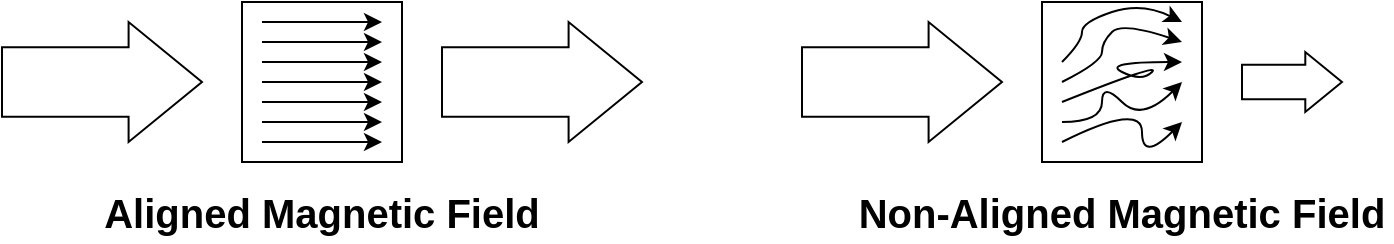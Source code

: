 <mxfile>
    <diagram id="mIpJlHQWGAj1kfOTWU0R" name="Page-1">
        <mxGraphModel dx="1136" dy="1198" grid="1" gridSize="10" guides="1" tooltips="1" connect="1" arrows="1" fold="1" page="1" pageScale="1" pageWidth="1100" pageHeight="850" math="0" shadow="0">
            <root>
                <mxCell id="0"/>
                <mxCell id="1" parent="0"/>
                <mxCell id="2" value="" style="rounded=0;whiteSpace=wrap;html=1;" vertex="1" parent="1">
                    <mxGeometry x="200" y="200" width="80" height="80" as="geometry"/>
                </mxCell>
                <mxCell id="3" value="" style="rounded=0;whiteSpace=wrap;html=1;" vertex="1" parent="1">
                    <mxGeometry x="600" y="200" width="80" height="80" as="geometry"/>
                </mxCell>
                <mxCell id="5" value="" style="shape=singleArrow;whiteSpace=wrap;html=1;arrowWidth=0.578;arrowSize=0.367;" vertex="1" parent="1">
                    <mxGeometry x="80" y="210" width="100" height="60" as="geometry"/>
                </mxCell>
                <mxCell id="6" value="" style="shape=singleArrow;whiteSpace=wrap;html=1;arrowWidth=0.578;arrowSize=0.367;" vertex="1" parent="1">
                    <mxGeometry x="300" y="210" width="100" height="60" as="geometry"/>
                </mxCell>
                <mxCell id="7" value="" style="endArrow=classic;html=1;entryX=0.875;entryY=0.25;entryDx=0;entryDy=0;entryPerimeter=0;" edge="1" parent="1" target="2">
                    <mxGeometry width="50" height="50" relative="1" as="geometry">
                        <mxPoint x="210" y="220" as="sourcePoint"/>
                        <mxPoint x="330" y="270" as="targetPoint"/>
                    </mxGeometry>
                </mxCell>
                <mxCell id="8" value="" style="endArrow=classic;html=1;" edge="1" parent="1">
                    <mxGeometry width="50" height="50" relative="1" as="geometry">
                        <mxPoint x="210" y="230" as="sourcePoint"/>
                        <mxPoint x="270" y="230" as="targetPoint"/>
                    </mxGeometry>
                </mxCell>
                <mxCell id="9" value="" style="endArrow=classic;html=1;exitX=0.125;exitY=0.5;exitDx=0;exitDy=0;entryX=0.875;entryY=0.5;entryDx=0;entryDy=0;exitPerimeter=0;entryPerimeter=0;" edge="1" parent="1" source="2" target="2">
                    <mxGeometry width="50" height="50" relative="1" as="geometry">
                        <mxPoint x="220" y="240" as="sourcePoint"/>
                        <mxPoint x="300" y="240" as="targetPoint"/>
                    </mxGeometry>
                </mxCell>
                <mxCell id="10" value="" style="endArrow=classic;html=1;exitX=0.125;exitY=0.625;exitDx=0;exitDy=0;exitPerimeter=0;" edge="1" parent="1" source="2">
                    <mxGeometry width="50" height="50" relative="1" as="geometry">
                        <mxPoint x="230" y="250" as="sourcePoint"/>
                        <mxPoint x="270" y="250" as="targetPoint"/>
                    </mxGeometry>
                </mxCell>
                <mxCell id="11" value="" style="endArrow=classic;html=1;exitX=0.125;exitY=0.75;exitDx=0;exitDy=0;entryX=0.875;entryY=0.75;entryDx=0;entryDy=0;entryPerimeter=0;exitPerimeter=0;" edge="1" parent="1" source="2" target="2">
                    <mxGeometry width="50" height="50" relative="1" as="geometry">
                        <mxPoint x="240" y="260" as="sourcePoint"/>
                        <mxPoint x="320" y="260" as="targetPoint"/>
                    </mxGeometry>
                </mxCell>
                <mxCell id="12" value="" style="endArrow=classic;html=1;exitX=0.125;exitY=0.875;exitDx=0;exitDy=0;exitPerimeter=0;" edge="1" parent="1" source="2">
                    <mxGeometry width="50" height="50" relative="1" as="geometry">
                        <mxPoint x="220" y="270" as="sourcePoint"/>
                        <mxPoint x="270" y="270" as="targetPoint"/>
                    </mxGeometry>
                </mxCell>
                <mxCell id="13" value="" style="endArrow=classic;html=1;exitX=0.125;exitY=0.125;exitDx=0;exitDy=0;entryX=0.875;entryY=0.125;entryDx=0;entryDy=0;entryPerimeter=0;exitPerimeter=0;" edge="1" parent="1" source="2" target="2">
                    <mxGeometry width="50" height="50" relative="1" as="geometry">
                        <mxPoint x="230" y="280" as="sourcePoint"/>
                        <mxPoint x="290" y="280" as="targetPoint"/>
                    </mxGeometry>
                </mxCell>
                <mxCell id="14" value="&lt;font style=&quot;font-size: 20px&quot;&gt;&lt;b&gt;Aligned Magnetic Field&lt;/b&gt;&lt;/font&gt;" style="text;html=1;strokeColor=none;fillColor=none;align=center;verticalAlign=middle;whiteSpace=wrap;rounded=0;" vertex="1" parent="1">
                    <mxGeometry x="125" y="290" width="230" height="30" as="geometry"/>
                </mxCell>
                <mxCell id="15" value="" style="shape=singleArrow;whiteSpace=wrap;html=1;arrowWidth=0.578;arrowSize=0.367;" vertex="1" parent="1">
                    <mxGeometry x="480" y="210" width="100" height="60" as="geometry"/>
                </mxCell>
                <mxCell id="16" value="" style="shape=singleArrow;whiteSpace=wrap;html=1;arrowWidth=0.578;arrowSize=0.367;" vertex="1" parent="1">
                    <mxGeometry x="700" y="225" width="50" height="30" as="geometry"/>
                </mxCell>
                <mxCell id="18" value="" style="curved=1;endArrow=classic;html=1;fontSize=20;exitX=0.125;exitY=0.5;exitDx=0;exitDy=0;exitPerimeter=0;entryX=0.875;entryY=0.25;entryDx=0;entryDy=0;entryPerimeter=0;" edge="1" parent="1" source="3" target="3">
                    <mxGeometry width="50" height="50" relative="1" as="geometry">
                        <mxPoint x="610" y="260" as="sourcePoint"/>
                        <mxPoint x="660" y="210" as="targetPoint"/>
                        <Array as="points">
                            <mxPoint x="630" y="230"/>
                            <mxPoint x="630" y="220"/>
                            <mxPoint x="640" y="210"/>
                        </Array>
                    </mxGeometry>
                </mxCell>
                <mxCell id="19" value="" style="curved=1;endArrow=classic;html=1;fontSize=20;exitX=0.125;exitY=0.625;exitDx=0;exitDy=0;exitPerimeter=0;entryX=0.875;entryY=0.375;entryDx=0;entryDy=0;entryPerimeter=0;" edge="1" parent="1" source="3" target="3">
                    <mxGeometry width="50" height="50" relative="1" as="geometry">
                        <mxPoint x="620" y="250" as="sourcePoint"/>
                        <mxPoint x="670" y="220" as="targetPoint"/>
                        <Array as="points">
                            <mxPoint x="660" y="230"/>
                            <mxPoint x="650" y="240"/>
                            <mxPoint x="630" y="230"/>
                        </Array>
                    </mxGeometry>
                </mxCell>
                <mxCell id="20" value="" style="curved=1;endArrow=classic;html=1;fontSize=20;exitX=0.125;exitY=0.875;exitDx=0;exitDy=0;exitPerimeter=0;" edge="1" parent="1" source="3">
                    <mxGeometry width="50" height="50" relative="1" as="geometry">
                        <mxPoint x="620" y="260" as="sourcePoint"/>
                        <mxPoint x="670" y="260" as="targetPoint"/>
                        <Array as="points">
                            <mxPoint x="650" y="250"/>
                            <mxPoint x="650" y="280"/>
                        </Array>
                    </mxGeometry>
                </mxCell>
                <mxCell id="21" value="" style="curved=1;endArrow=classic;html=1;fontSize=20;exitX=0.125;exitY=0.75;exitDx=0;exitDy=0;exitPerimeter=0;entryX=0.875;entryY=0.5;entryDx=0;entryDy=0;entryPerimeter=0;" edge="1" parent="1" source="3" target="3">
                    <mxGeometry width="50" height="50" relative="1" as="geometry">
                        <mxPoint x="620" y="270" as="sourcePoint"/>
                        <mxPoint x="680" y="270" as="targetPoint"/>
                        <Array as="points">
                            <mxPoint x="630" y="260"/>
                            <mxPoint x="630" y="240"/>
                            <mxPoint x="650" y="260"/>
                        </Array>
                    </mxGeometry>
                </mxCell>
                <mxCell id="22" value="" style="curved=1;endArrow=classic;html=1;fontSize=20;exitX=0.125;exitY=0.375;exitDx=0;exitDy=0;exitPerimeter=0;entryX=0.875;entryY=0.125;entryDx=0;entryDy=0;entryPerimeter=0;" edge="1" parent="1" source="3" target="3">
                    <mxGeometry width="50" height="50" relative="1" as="geometry">
                        <mxPoint x="620" y="250" as="sourcePoint"/>
                        <mxPoint x="680" y="220" as="targetPoint"/>
                        <Array as="points">
                            <mxPoint x="620" y="220"/>
                            <mxPoint x="620" y="210"/>
                            <mxPoint x="650" y="200"/>
                        </Array>
                    </mxGeometry>
                </mxCell>
                <mxCell id="23" value="&lt;font style=&quot;font-size: 20px&quot;&gt;&lt;b&gt;Non-Aligned Magnetic Field&lt;/b&gt;&lt;/font&gt;" style="text;html=1;strokeColor=none;fillColor=none;align=center;verticalAlign=middle;whiteSpace=wrap;rounded=0;" vertex="1" parent="1">
                    <mxGeometry x="505" y="290" width="270" height="30" as="geometry"/>
                </mxCell>
            </root>
        </mxGraphModel>
    </diagram>
</mxfile>